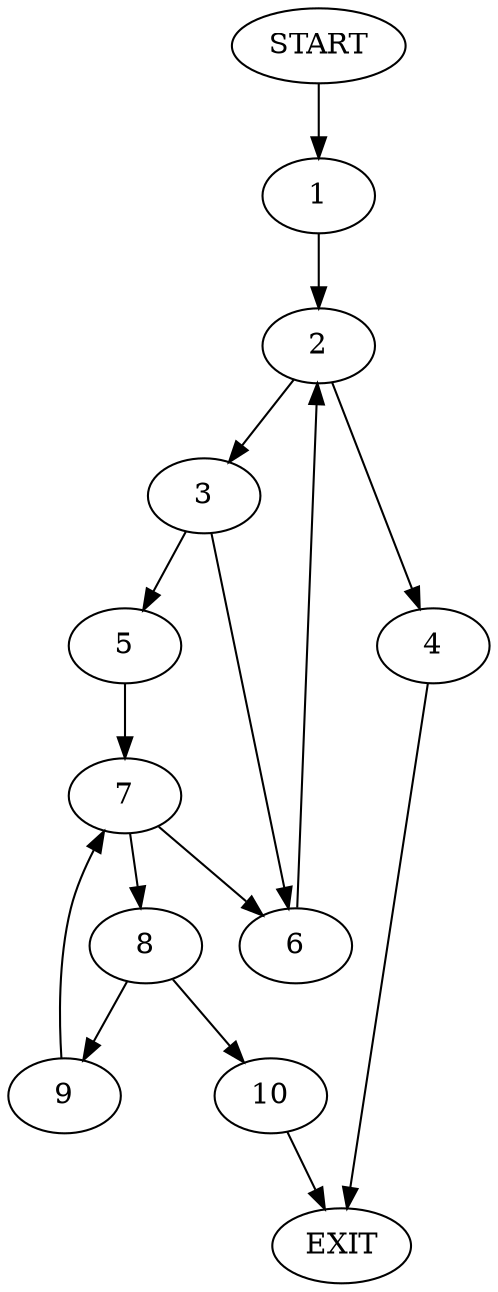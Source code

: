 digraph {
0 [label="START"]
11 [label="EXIT"]
0 -> 1
1 -> 2
2 -> 3
2 -> 4
3 -> 5
3 -> 6
4 -> 11
6 -> 2
5 -> 7
7 -> 8
7 -> 6
8 -> 9
8 -> 10
9 -> 7
10 -> 11
}
